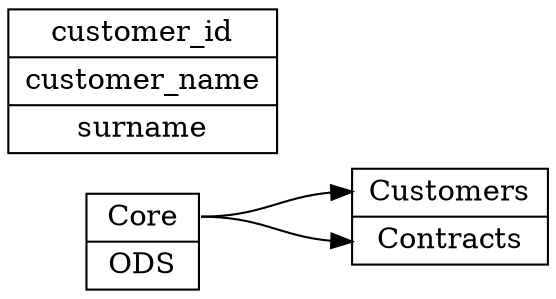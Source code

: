 digraph structs {
    node [label="Datensatz", shape=record];
    rankdir=LR;
    struct0 [label="<f0>Core|<f1>ODS"];
    struct1 [label="<f0>Customers|<f1>Contracts"];
    struct2 [label="<f0>customer_id |<f1>customer_name |<f2>surname"];
    struct0:f0 -> struct1:f0;
    struct0:f0 -> struct1:f1;
}